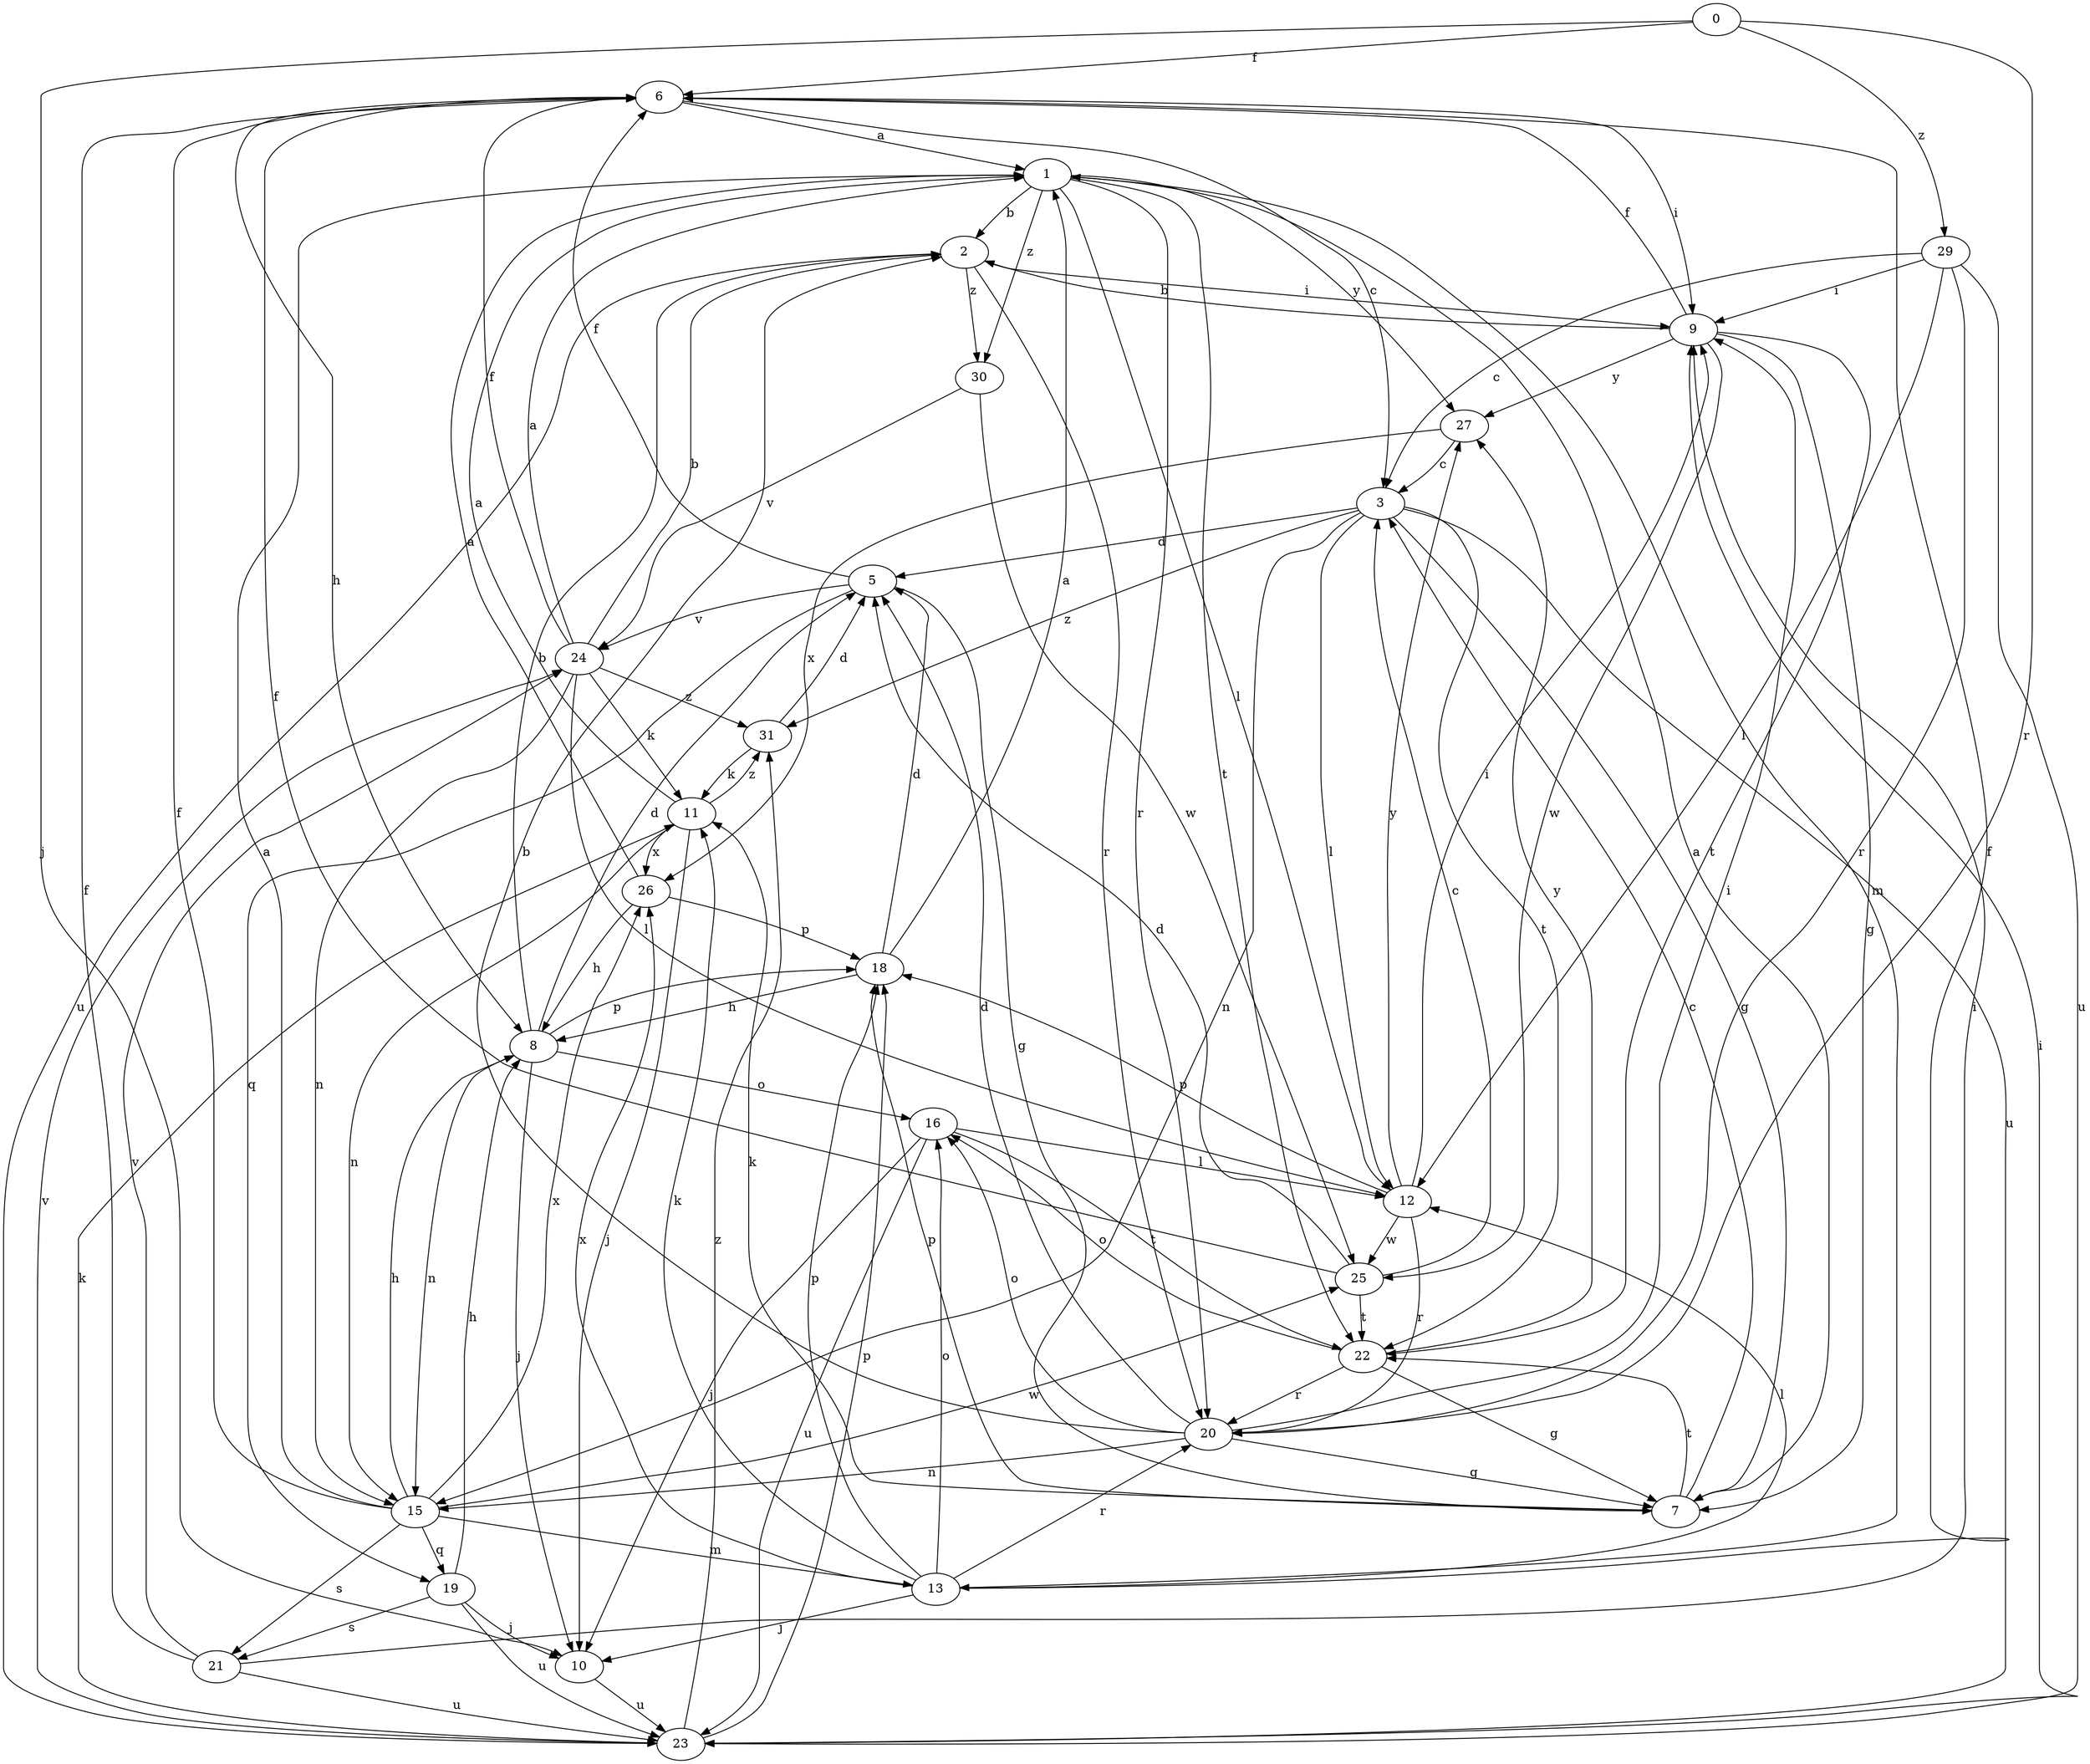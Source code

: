strict digraph  {
0;
1;
2;
3;
5;
6;
7;
8;
9;
10;
11;
12;
13;
15;
16;
18;
19;
20;
21;
22;
23;
24;
25;
26;
27;
29;
30;
31;
0 -> 6  [label=f];
0 -> 10  [label=j];
0 -> 20  [label=r];
0 -> 29  [label=z];
1 -> 2  [label=b];
1 -> 12  [label=l];
1 -> 13  [label=m];
1 -> 20  [label=r];
1 -> 22  [label=t];
1 -> 27  [label=y];
1 -> 30  [label=z];
2 -> 9  [label=i];
2 -> 20  [label=r];
2 -> 23  [label=u];
2 -> 30  [label=z];
3 -> 5  [label=d];
3 -> 7  [label=g];
3 -> 12  [label=l];
3 -> 15  [label=n];
3 -> 22  [label=t];
3 -> 23  [label=u];
3 -> 31  [label=z];
5 -> 6  [label=f];
5 -> 7  [label=g];
5 -> 19  [label=q];
5 -> 24  [label=v];
6 -> 1  [label=a];
6 -> 3  [label=c];
6 -> 8  [label=h];
6 -> 9  [label=i];
7 -> 1  [label=a];
7 -> 3  [label=c];
7 -> 11  [label=k];
7 -> 18  [label=p];
7 -> 22  [label=t];
8 -> 2  [label=b];
8 -> 5  [label=d];
8 -> 10  [label=j];
8 -> 15  [label=n];
8 -> 16  [label=o];
8 -> 18  [label=p];
9 -> 2  [label=b];
9 -> 6  [label=f];
9 -> 7  [label=g];
9 -> 22  [label=t];
9 -> 25  [label=w];
9 -> 27  [label=y];
10 -> 23  [label=u];
11 -> 1  [label=a];
11 -> 10  [label=j];
11 -> 15  [label=n];
11 -> 26  [label=x];
11 -> 31  [label=z];
12 -> 9  [label=i];
12 -> 18  [label=p];
12 -> 20  [label=r];
12 -> 25  [label=w];
12 -> 27  [label=y];
13 -> 6  [label=f];
13 -> 10  [label=j];
13 -> 11  [label=k];
13 -> 12  [label=l];
13 -> 16  [label=o];
13 -> 18  [label=p];
13 -> 20  [label=r];
13 -> 26  [label=x];
15 -> 1  [label=a];
15 -> 6  [label=f];
15 -> 8  [label=h];
15 -> 13  [label=m];
15 -> 19  [label=q];
15 -> 21  [label=s];
15 -> 25  [label=w];
15 -> 26  [label=x];
16 -> 10  [label=j];
16 -> 12  [label=l];
16 -> 22  [label=t];
16 -> 23  [label=u];
18 -> 1  [label=a];
18 -> 5  [label=d];
18 -> 8  [label=h];
19 -> 8  [label=h];
19 -> 10  [label=j];
19 -> 21  [label=s];
19 -> 23  [label=u];
20 -> 2  [label=b];
20 -> 5  [label=d];
20 -> 7  [label=g];
20 -> 9  [label=i];
20 -> 15  [label=n];
20 -> 16  [label=o];
21 -> 6  [label=f];
21 -> 9  [label=i];
21 -> 23  [label=u];
21 -> 24  [label=v];
22 -> 7  [label=g];
22 -> 16  [label=o];
22 -> 20  [label=r];
22 -> 27  [label=y];
23 -> 9  [label=i];
23 -> 11  [label=k];
23 -> 18  [label=p];
23 -> 24  [label=v];
23 -> 31  [label=z];
24 -> 1  [label=a];
24 -> 2  [label=b];
24 -> 6  [label=f];
24 -> 11  [label=k];
24 -> 12  [label=l];
24 -> 15  [label=n];
24 -> 31  [label=z];
25 -> 3  [label=c];
25 -> 5  [label=d];
25 -> 6  [label=f];
25 -> 22  [label=t];
26 -> 1  [label=a];
26 -> 8  [label=h];
26 -> 18  [label=p];
27 -> 3  [label=c];
27 -> 26  [label=x];
29 -> 3  [label=c];
29 -> 9  [label=i];
29 -> 12  [label=l];
29 -> 20  [label=r];
29 -> 23  [label=u];
30 -> 24  [label=v];
30 -> 25  [label=w];
31 -> 5  [label=d];
31 -> 11  [label=k];
}
